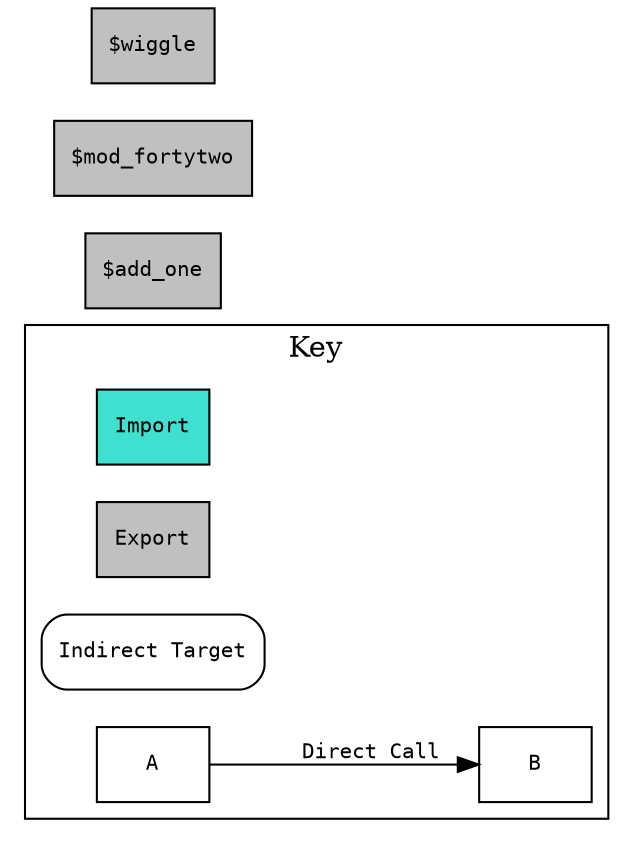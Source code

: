 digraph call {
  rankdir = LR;
  subgraph cluster_key {
    node [shape=box, fontname=courier, fontsize=10];
    edge [fontname=courier, fontsize=10];
    label = "Key";
    "Import" [style="filled", fillcolor="turquoise"];
    "Export" [style="filled", fillcolor="gray"];
    "Indirect Target" [style="filled, rounded", fillcolor="white"];
    "A" -> "B" [style="filled, rounded", label = "Direct Call"];
  }

  node [shape=box, fontname=courier, fontsize=10];
  "$add_one" [style="filled", fillcolor="white"];
  "$mod_fortytwo" [style="filled", fillcolor="white"];
  "$wiggle" [style="filled", fillcolor="white"];
  "$add_one" [style="filled", fillcolor="gray"];
  "$mod_fortytwo" [style="filled", fillcolor="gray"];
  "$wiggle" [style="filled", fillcolor="gray"];
}
